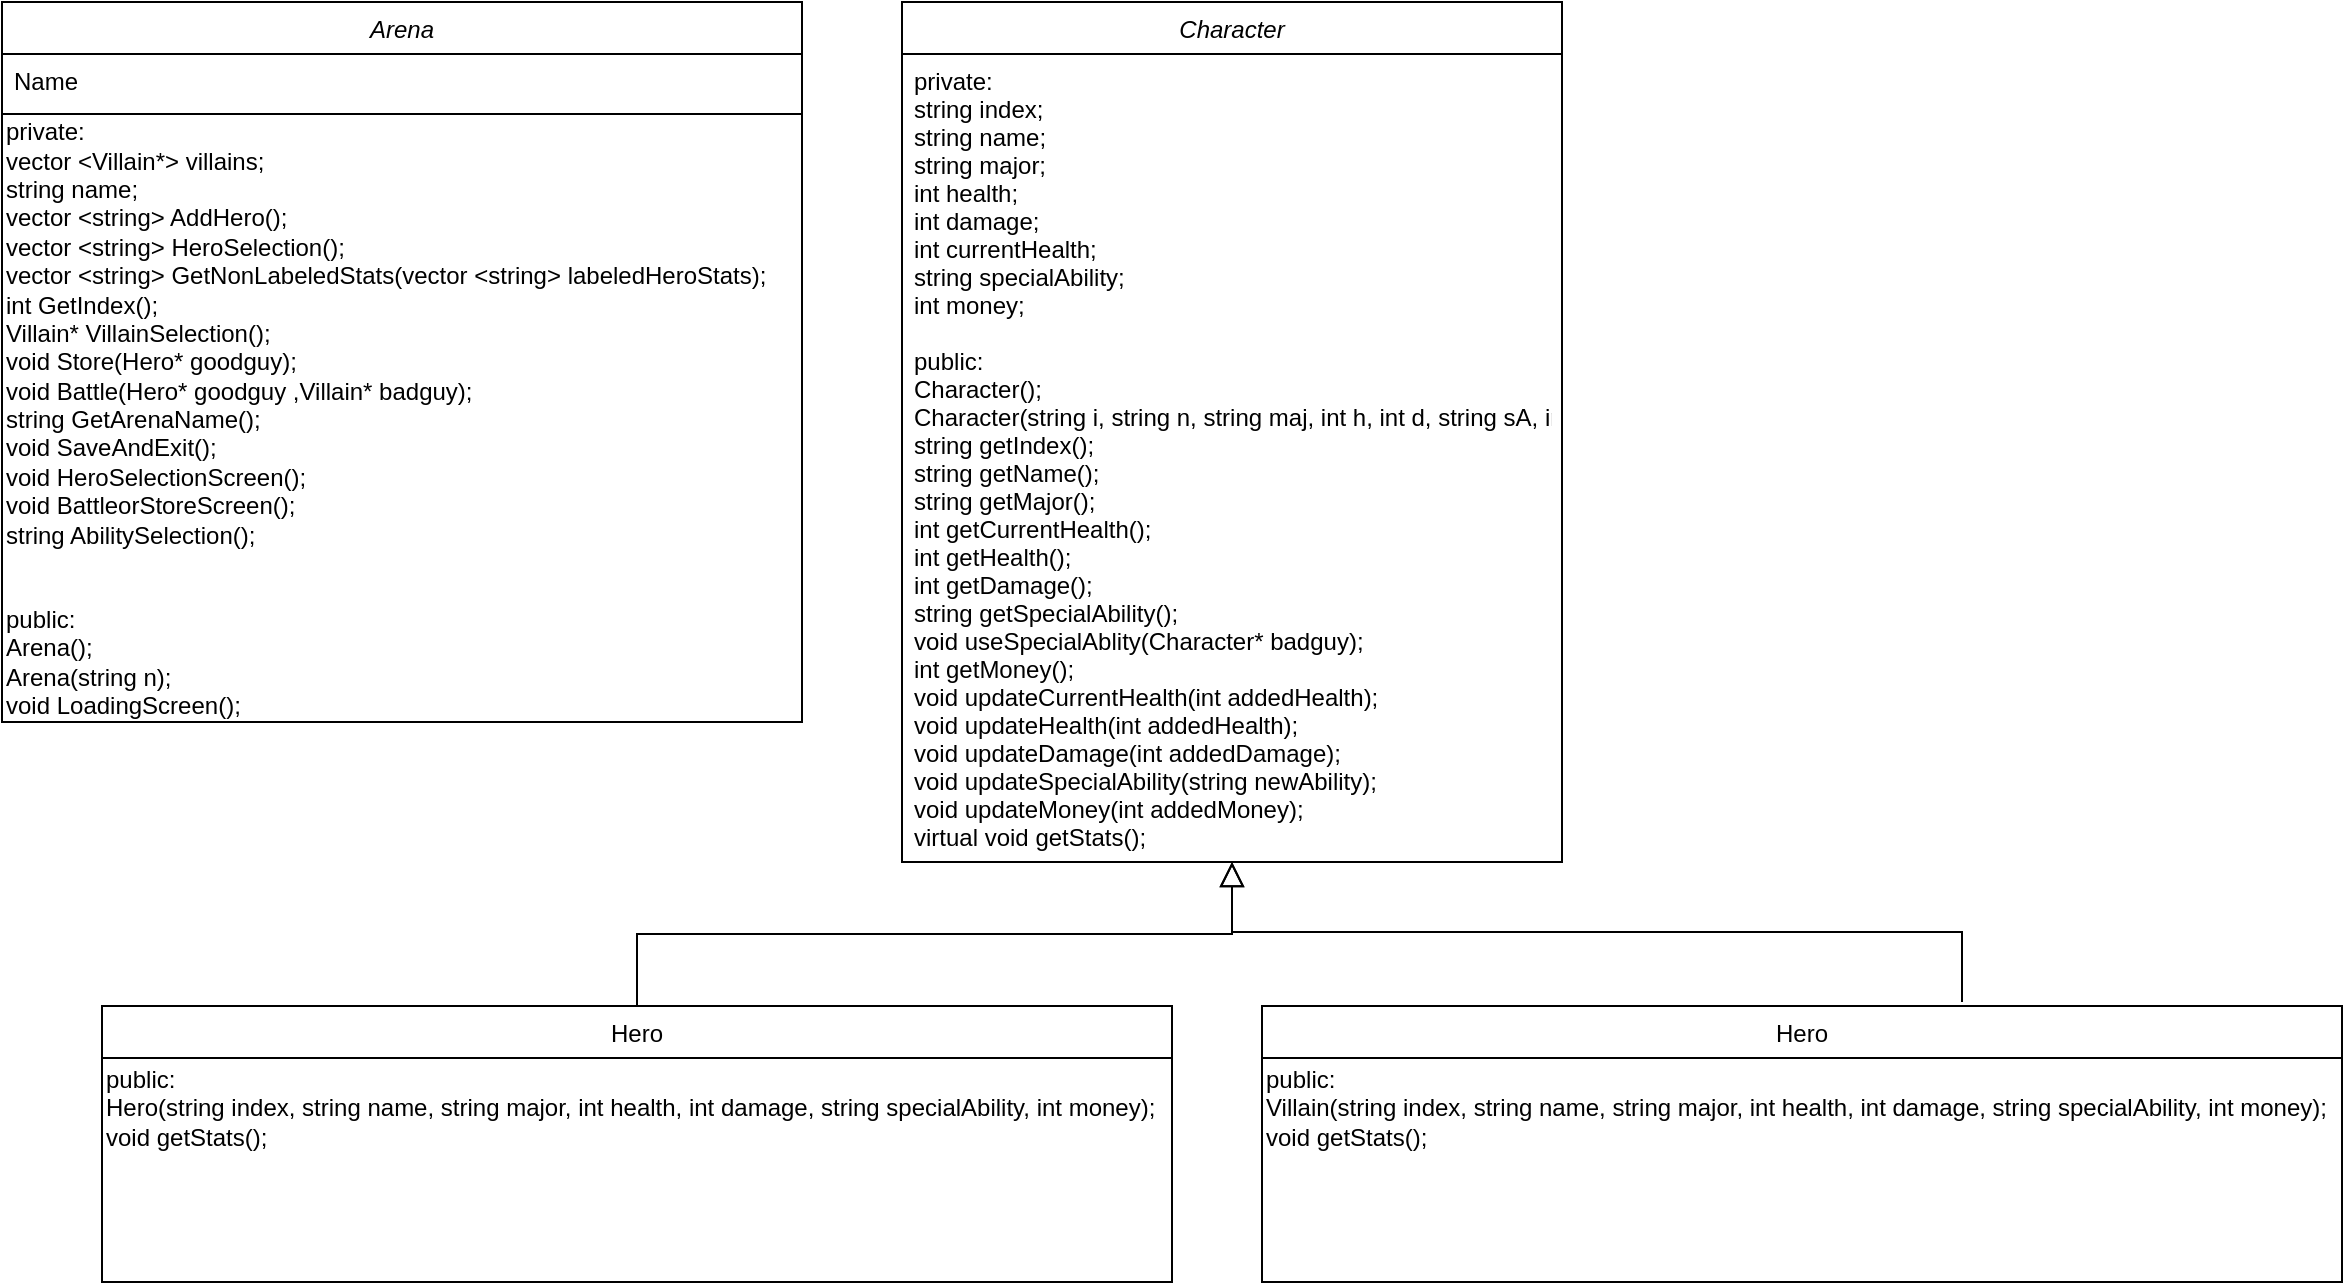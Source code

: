 <mxfile version="14.5.1" type="device"><diagram id="C5RBs43oDa-KdzZeNtuy" name="Page-1"><mxGraphModel dx="2314" dy="1865" grid="1" gridSize="10" guides="1" tooltips="1" connect="1" arrows="1" fold="1" page="1" pageScale="1" pageWidth="827" pageHeight="1169" math="0" shadow="0"><root><mxCell id="WIyWlLk6GJQsqaUBKTNV-0"/><mxCell id="WIyWlLk6GJQsqaUBKTNV-1" parent="WIyWlLk6GJQsqaUBKTNV-0"/><mxCell id="zkfFHV4jXpPFQw0GAbJ--0" value="Character" style="swimlane;fontStyle=2;align=center;verticalAlign=top;childLayout=stackLayout;horizontal=1;startSize=26;horizontalStack=0;resizeParent=1;resizeLast=0;collapsible=1;marginBottom=0;rounded=0;shadow=0;strokeWidth=1;" parent="WIyWlLk6GJQsqaUBKTNV-1" vertex="1"><mxGeometry x="220" y="-120" width="330" height="430" as="geometry"><mxRectangle x="230" y="140" width="160" height="26" as="alternateBounds"/></mxGeometry></mxCell><mxCell id="zkfFHV4jXpPFQw0GAbJ--1" value="private:&#10;&#9;string index;&#10;&#9;string name;&#10;&#9;string major;&#10;&#9;int health;&#10;&#9;int damage;&#10;&#9;int currentHealth;&#10;&#9;string specialAbility;&#10;&#9;int money;&#10;&#10;public:&#10;&#9;Character();&#10;&#9;Character(string i, string n, string maj, int h, int d, string sA, int mon);&#10;&#9;string getIndex();&#10;&#9;string getName();&#10;&#9;string getMajor();&#10;&#9;int getCurrentHealth();&#10;&#9;int getHealth();&#10;&#9;int getDamage();&#10;&#9;string getSpecialAbility();&#10;&#9;void useSpecialAblity(Character* badguy);&#10;&#9;int getMoney();&#10;&#9;void updateCurrentHealth(int addedHealth);&#10;&#9;void updateHealth(int addedHealth);&#10;&#9;void updateDamage(int addedDamage);&#10;&#9;void updateSpecialAbility(string newAbility);&#10;&#9;void updateMoney(int addedMoney);&#10;&#9;virtual void getStats();" style="text;align=left;verticalAlign=top;spacingLeft=4;spacingRight=4;overflow=hidden;rotatable=0;points=[[0,0.5],[1,0.5]];portConstraint=eastwest;" parent="zkfFHV4jXpPFQw0GAbJ--0" vertex="1"><mxGeometry y="26" width="330" height="404" as="geometry"/></mxCell><mxCell id="zkfFHV4jXpPFQw0GAbJ--6" value="Hero" style="swimlane;fontStyle=0;align=center;verticalAlign=top;childLayout=stackLayout;horizontal=1;startSize=26;horizontalStack=0;resizeParent=1;resizeLast=0;collapsible=1;marginBottom=0;rounded=0;shadow=0;strokeWidth=1;" parent="WIyWlLk6GJQsqaUBKTNV-1" vertex="1"><mxGeometry x="-180" y="382" width="535" height="138" as="geometry"><mxRectangle x="130" y="380" width="160" height="26" as="alternateBounds"/></mxGeometry></mxCell><mxCell id="uQAW6-jR7mHkcmNh7EH8-3" value="&lt;div&gt;public:&lt;/div&gt;&lt;div&gt;&lt;span&gt;&#9;&lt;/span&gt;Hero(string index, string name, string major, int health, int damage, string specialAbility, int money);&lt;/div&gt;&lt;div&gt;&lt;span&gt;&#9;&lt;/span&gt;void getStats();&lt;/div&gt;" style="text;html=1;align=left;verticalAlign=middle;resizable=0;points=[];autosize=1;" parent="zkfFHV4jXpPFQw0GAbJ--6" vertex="1"><mxGeometry y="26" width="535" height="50" as="geometry"/></mxCell><mxCell id="zkfFHV4jXpPFQw0GAbJ--12" value="" style="endArrow=block;endSize=10;endFill=0;shadow=0;strokeWidth=1;rounded=0;edgeStyle=elbowEdgeStyle;elbow=vertical;" parent="WIyWlLk6GJQsqaUBKTNV-1" source="zkfFHV4jXpPFQw0GAbJ--6" target="zkfFHV4jXpPFQw0GAbJ--0" edge="1"><mxGeometry width="160" relative="1" as="geometry"><mxPoint x="200" y="203" as="sourcePoint"/><mxPoint x="200" y="203" as="targetPoint"/></mxGeometry></mxCell><mxCell id="zkfFHV4jXpPFQw0GAbJ--16" value="" style="endArrow=block;endSize=10;endFill=0;shadow=0;strokeWidth=1;rounded=0;edgeStyle=elbowEdgeStyle;elbow=vertical;" parent="WIyWlLk6GJQsqaUBKTNV-1" target="zkfFHV4jXpPFQw0GAbJ--0" edge="1"><mxGeometry width="160" relative="1" as="geometry"><mxPoint x="750" y="380" as="sourcePoint"/><mxPoint x="310" y="271" as="targetPoint"/></mxGeometry></mxCell><mxCell id="9i5vRPNuj7Sgp-53JfuH-8" value="Arena" style="swimlane;fontStyle=2;align=center;verticalAlign=top;childLayout=stackLayout;horizontal=1;startSize=26;horizontalStack=0;resizeParent=1;resizeLast=0;collapsible=1;marginBottom=0;rounded=0;shadow=0;strokeWidth=1;" parent="WIyWlLk6GJQsqaUBKTNV-1" vertex="1"><mxGeometry x="-230" y="-120" width="400" height="360" as="geometry"><mxRectangle x="230" y="140" width="160" height="26" as="alternateBounds"/></mxGeometry></mxCell><mxCell id="9i5vRPNuj7Sgp-53JfuH-9" value="Name" style="text;align=left;verticalAlign=top;spacingLeft=4;spacingRight=4;overflow=hidden;rotatable=0;points=[[0,0.5],[1,0.5]];portConstraint=eastwest;" parent="9i5vRPNuj7Sgp-53JfuH-8" vertex="1"><mxGeometry y="26" width="400" height="26" as="geometry"/></mxCell><mxCell id="9i5vRPNuj7Sgp-53JfuH-12" value="" style="line;html=1;strokeWidth=1;align=left;verticalAlign=middle;spacingTop=-1;spacingLeft=3;spacingRight=3;rotatable=0;labelPosition=right;points=[];portConstraint=eastwest;" parent="9i5vRPNuj7Sgp-53JfuH-8" vertex="1"><mxGeometry y="52" width="400" height="8" as="geometry"/></mxCell><mxCell id="uQAW6-jR7mHkcmNh7EH8-0" value="&lt;div&gt;private:&lt;/div&gt;&lt;div&gt;&lt;span&gt;&#9;&lt;/span&gt;vector &amp;lt;Villain*&amp;gt; villains;&lt;/div&gt;&lt;div&gt;&lt;span&gt;&#9;&lt;/span&gt;string name;&lt;/div&gt;&lt;div&gt;&lt;span&gt;&#9;&lt;/span&gt;vector &amp;lt;string&amp;gt; AddHero();&lt;/div&gt;&lt;div&gt;&lt;span&gt;&#9;&lt;/span&gt;vector &amp;lt;string&amp;gt; HeroSelection();&lt;/div&gt;&lt;div&gt;&lt;span&gt;&#9;&lt;/span&gt;vector &amp;lt;string&amp;gt; GetNonLabeledStats(vector &amp;lt;string&amp;gt; labeledHeroStats);&lt;/div&gt;&lt;div&gt;&lt;span&gt;&#9;&lt;/span&gt;int GetIndex();&lt;/div&gt;&lt;div&gt;&lt;span&gt;&#9;&lt;/span&gt;Villain* VillainSelection();&lt;/div&gt;&lt;div&gt;&lt;span&gt;&#9;&lt;/span&gt;void Store(Hero* goodguy);&lt;/div&gt;&lt;div&gt;&lt;span&gt;&#9;&lt;/span&gt;void Battle(Hero* goodguy ,Villain* badguy);&lt;/div&gt;&lt;div&gt;&lt;span&gt;&#9;&lt;/span&gt;string GetArenaName();&lt;/div&gt;&lt;div&gt;&lt;span&gt;&#9;&lt;/span&gt;void SaveAndExit();&lt;/div&gt;&lt;div&gt;&lt;span&gt;&#9;&lt;/span&gt;void HeroSelectionScreen();&lt;/div&gt;&lt;div&gt;&lt;span&gt;&#9;&lt;/span&gt;void BattleorStoreScreen();&lt;/div&gt;&lt;div&gt;&lt;span&gt;&#9;&lt;/span&gt;string AbilitySelection();&lt;/div&gt;&lt;div&gt;&lt;br&gt;&lt;/div&gt;&lt;div&gt;&lt;br&gt;&lt;/div&gt;" style="text;html=1;align=left;verticalAlign=middle;resizable=0;points=[];autosize=1;" parent="9i5vRPNuj7Sgp-53JfuH-8" vertex="1"><mxGeometry y="60" width="400" height="240" as="geometry"/></mxCell><mxCell id="uQAW6-jR7mHkcmNh7EH8-1" value="&lt;div&gt;public:&lt;/div&gt;&lt;div&gt;&lt;span&gt;&#9;&lt;/span&gt;Arena();&lt;/div&gt;&lt;div&gt;&lt;span&gt;&#9;&lt;/span&gt;Arena(string n);&lt;/div&gt;&lt;div&gt;&lt;span&gt;&#9;&lt;/span&gt;void LoadingScreen();&lt;/div&gt;" style="text;html=1;align=left;verticalAlign=middle;resizable=0;points=[];autosize=1;" parent="9i5vRPNuj7Sgp-53JfuH-8" vertex="1"><mxGeometry y="300" width="400" height="60" as="geometry"/></mxCell><mxCell id="uQAW6-jR7mHkcmNh7EH8-4" value="Hero" style="swimlane;fontStyle=0;align=center;verticalAlign=top;childLayout=stackLayout;horizontal=1;startSize=26;horizontalStack=0;resizeParent=1;resizeLast=0;collapsible=1;marginBottom=0;rounded=0;shadow=0;strokeWidth=1;" parent="WIyWlLk6GJQsqaUBKTNV-1" vertex="1"><mxGeometry x="400" y="382" width="540" height="138" as="geometry"><mxRectangle x="130" y="380" width="160" height="26" as="alternateBounds"/></mxGeometry></mxCell><mxCell id="uQAW6-jR7mHkcmNh7EH8-5" value="&lt;div&gt;public:&lt;/div&gt;&lt;div&gt;&lt;span&gt;&#9;&lt;/span&gt;Villain(string index, string name, string major, int health, int damage, string specialAbility, int money);&lt;/div&gt;&lt;div&gt;&lt;span&gt;&#9;&lt;/span&gt;void getStats();&lt;/div&gt;" style="text;html=1;align=left;verticalAlign=middle;resizable=0;points=[];autosize=1;" parent="uQAW6-jR7mHkcmNh7EH8-4" vertex="1"><mxGeometry y="26" width="540" height="50" as="geometry"/></mxCell></root></mxGraphModel></diagram></mxfile>